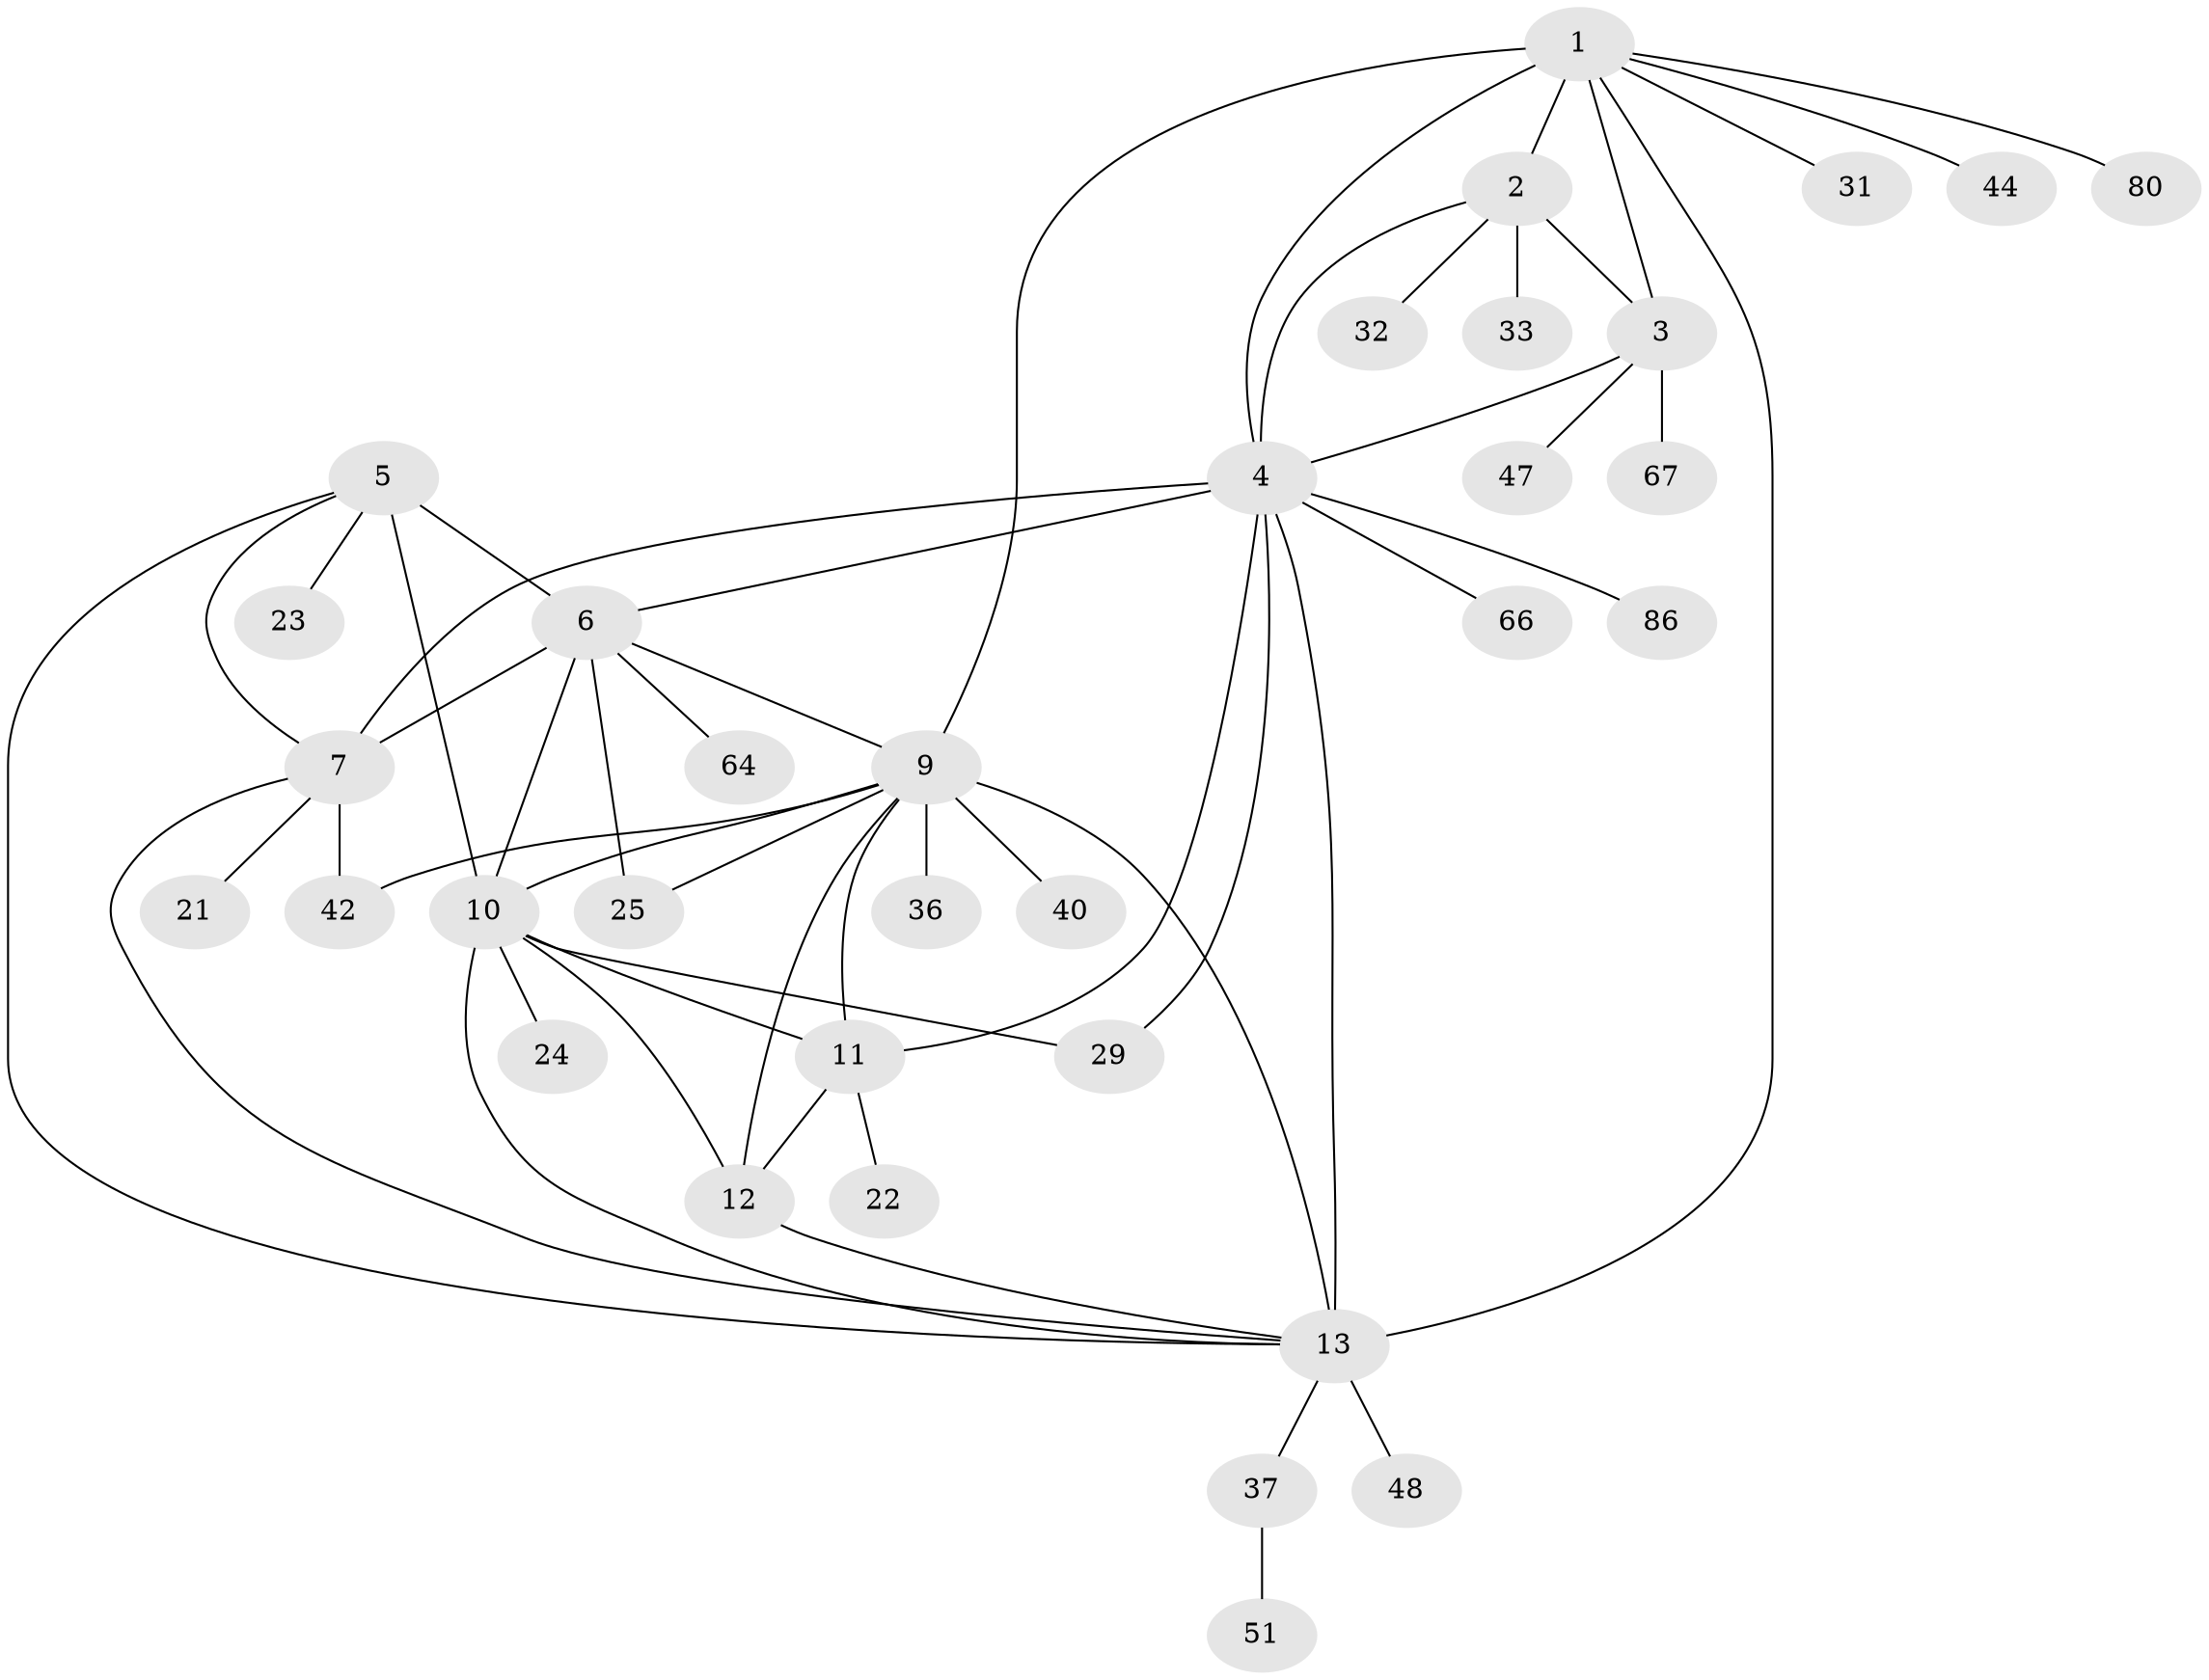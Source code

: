 // original degree distribution, {8: 0.011627906976744186, 5: 0.09302325581395349, 11: 0.023255813953488372, 9: 0.046511627906976744, 7: 0.03488372093023256, 4: 0.023255813953488372, 6: 0.023255813953488372, 1: 0.5581395348837209, 3: 0.05813953488372093, 2: 0.12790697674418605}
// Generated by graph-tools (version 1.1) at 2025/19/03/04/25 18:19:35]
// undirected, 34 vertices, 54 edges
graph export_dot {
graph [start="1"]
  node [color=gray90,style=filled];
  1 [super="+38+19+34"];
  2;
  3;
  4;
  5 [super="+65+57+79"];
  6 [super="+81+60+8"];
  7;
  9 [super="+17"];
  10 [super="+39"];
  11;
  12;
  13 [super="+35+14+41+46+63+59"];
  21;
  22;
  23;
  24 [super="+71+76"];
  25;
  29 [super="+45+75+70+55"];
  31;
  32 [super="+58"];
  33 [super="+52+77"];
  36;
  37;
  40;
  42;
  44 [super="+68+84"];
  47;
  48;
  51;
  64;
  66;
  67;
  80;
  86;
  1 -- 2;
  1 -- 3;
  1 -- 4;
  1 -- 44;
  1 -- 80;
  1 -- 9 [weight=3];
  1 -- 31;
  1 -- 13;
  2 -- 3;
  2 -- 4;
  2 -- 32;
  2 -- 33;
  3 -- 4;
  3 -- 47;
  3 -- 67;
  4 -- 7;
  4 -- 11;
  4 -- 29;
  4 -- 66;
  4 -- 86;
  4 -- 6;
  4 -- 13 [weight=2];
  5 -- 6 [weight=2];
  5 -- 7;
  5 -- 10;
  5 -- 23;
  5 -- 13;
  6 -- 7 [weight=2];
  6 -- 64;
  6 -- 25;
  6 -- 10;
  6 -- 9;
  7 -- 21;
  7 -- 42;
  7 -- 13;
  9 -- 10;
  9 -- 11;
  9 -- 12;
  9 -- 42;
  9 -- 36;
  9 -- 40;
  9 -- 13 [weight=2];
  9 -- 25;
  10 -- 11;
  10 -- 12;
  10 -- 24;
  10 -- 29;
  10 -- 13;
  11 -- 12;
  11 -- 22;
  12 -- 13;
  13 -- 37;
  13 -- 48;
  37 -- 51;
}
